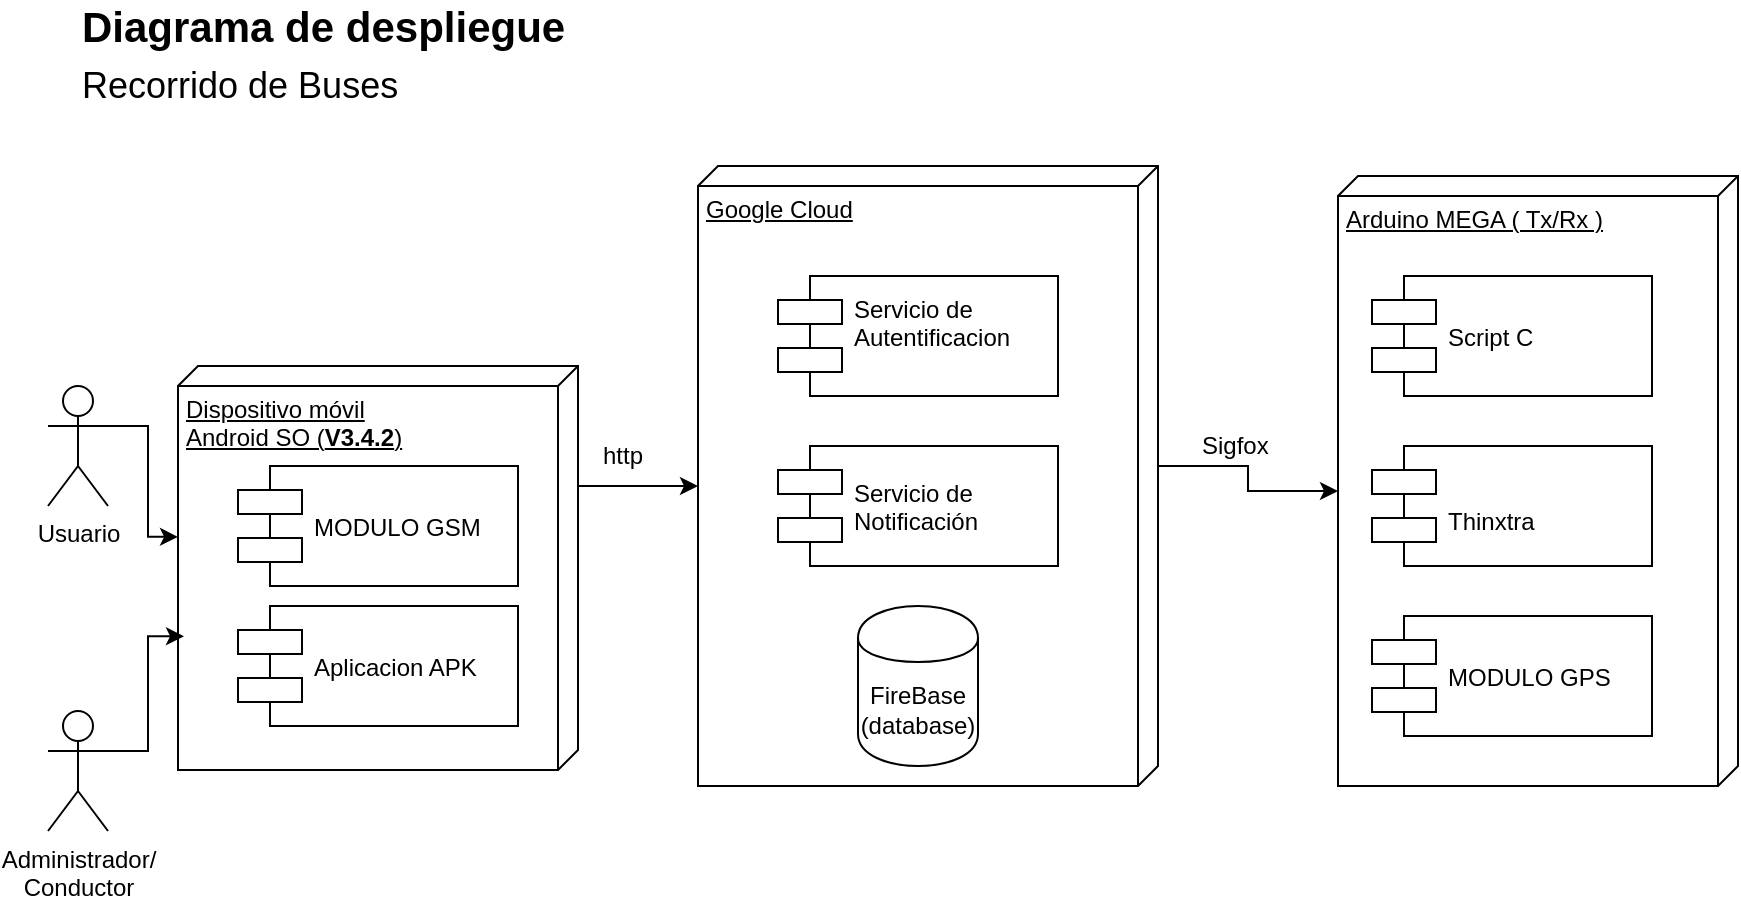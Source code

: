 <mxfile version="12.5.6" type="device"><diagram id="F3sC3-DuQwY6wJGOkU5A" name="Page-1"><mxGraphModel dx="1112" dy="530" grid="1" gridSize="10" guides="1" tooltips="1" connect="1" arrows="1" fold="1" page="1" pageScale="1" pageWidth="827" pageHeight="1169" math="0" shadow="0"><root><mxCell id="0"/><mxCell id="1" parent="0"/><mxCell id="5EpcLd_RDZAj9Y19SkAj-1" value="Diagrama de despliegue" style="text;html=1;strokeColor=none;fillColor=none;align=left;verticalAlign=middle;whiteSpace=wrap;rounded=0;fontSize=21;fontStyle=1" parent="1" vertex="1"><mxGeometry x="40" y="40" width="320" height="20" as="geometry"/></mxCell><mxCell id="5EpcLd_RDZAj9Y19SkAj-2" value="Recorrido de Buses" style="text;html=1;strokeColor=none;fillColor=none;align=left;verticalAlign=middle;whiteSpace=wrap;rounded=0;fontSize=18;fontStyle=0" parent="1" vertex="1"><mxGeometry x="40" y="70" width="220" height="20" as="geometry"/></mxCell><mxCell id="5EpcLd_RDZAj9Y19SkAj-78" style="edgeStyle=orthogonalEdgeStyle;rounded=0;orthogonalLoop=1;jettySize=auto;html=1;exitX=0;exitY=0;exitDx=60;exitDy=0;exitPerimeter=0;entryX=0;entryY=0;entryDx=160;entryDy=230;entryPerimeter=0;" parent="1" source="5EpcLd_RDZAj9Y19SkAj-54" target="5EpcLd_RDZAj9Y19SkAj-68" edge="1"><mxGeometry relative="1" as="geometry"/></mxCell><mxCell id="5EpcLd_RDZAj9Y19SkAj-79" value="http" style="text;html=1;resizable=0;points=[];align=center;verticalAlign=middle;labelBackgroundColor=#ffffff;" parent="5EpcLd_RDZAj9Y19SkAj-78" vertex="1" connectable="0"><mxGeometry x="-0.422" y="-2" relative="1" as="geometry"><mxPoint x="4" y="-17" as="offset"/></mxGeometry></mxCell><mxCell id="5EpcLd_RDZAj9Y19SkAj-54" value="Dispositivo móvil&lt;br&gt;Android SO (&lt;b&gt;V3.4.2&lt;/b&gt;)" style="verticalAlign=top;align=left;spacingTop=8;spacingLeft=2;spacingRight=12;shape=cube;size=10;direction=south;fontStyle=4;html=1;" parent="1" vertex="1"><mxGeometry x="90" y="220" width="200" height="202" as="geometry"/></mxCell><mxCell id="5EpcLd_RDZAj9Y19SkAj-55" value="Aplicacion APK" style="shape=component;align=left;spacingLeft=36;" parent="1" vertex="1"><mxGeometry x="120" y="340" width="140" height="60" as="geometry"/></mxCell><mxCell id="5EpcLd_RDZAj9Y19SkAj-56" value="&lt;div&gt;Arduino MEGA ( Tx/Rx )&lt;/div&gt;" style="verticalAlign=top;align=left;spacingTop=8;spacingLeft=2;spacingRight=12;shape=cube;size=10;direction=south;fontStyle=4;html=1;" parent="1" vertex="1"><mxGeometry x="670" y="125" width="200" height="305" as="geometry"/></mxCell><mxCell id="5EpcLd_RDZAj9Y19SkAj-57" value="Script C" style="shape=component;align=left;spacingLeft=36;" parent="1" vertex="1"><mxGeometry x="687" y="175" width="140" height="60" as="geometry"/></mxCell><mxCell id="5EpcLd_RDZAj9Y19SkAj-67" style="edgeStyle=orthogonalEdgeStyle;rounded=0;orthogonalLoop=1;jettySize=auto;html=1;exitX=1;exitY=0.333;exitDx=0;exitDy=0;exitPerimeter=0;entryX=0.423;entryY=1;entryDx=0;entryDy=0;entryPerimeter=0;" parent="1" source="5EpcLd_RDZAj9Y19SkAj-58" target="5EpcLd_RDZAj9Y19SkAj-54" edge="1"><mxGeometry relative="1" as="geometry"/></mxCell><mxCell id="5EpcLd_RDZAj9Y19SkAj-58" value="Usuario" style="shape=umlActor;verticalLabelPosition=bottom;labelBackgroundColor=#ffffff;verticalAlign=top;html=1;" parent="1" vertex="1"><mxGeometry x="25" y="230" width="30" height="60" as="geometry"/></mxCell><mxCell id="5EpcLd_RDZAj9Y19SkAj-66" style="edgeStyle=orthogonalEdgeStyle;rounded=0;orthogonalLoop=1;jettySize=auto;html=1;exitX=1;exitY=0.333;exitDx=0;exitDy=0;exitPerimeter=0;entryX=0.669;entryY=0.985;entryDx=0;entryDy=0;entryPerimeter=0;" parent="1" source="5EpcLd_RDZAj9Y19SkAj-59" target="5EpcLd_RDZAj9Y19SkAj-54" edge="1"><mxGeometry relative="1" as="geometry"><Array as="points"><mxPoint x="75" y="413"/><mxPoint x="75" y="355"/></Array></mxGeometry></mxCell><mxCell id="5EpcLd_RDZAj9Y19SkAj-59" value="&lt;div&gt;Administrador/&lt;/div&gt;&lt;div&gt;Conductor&lt;/div&gt;" style="shape=umlActor;verticalLabelPosition=bottom;labelBackgroundColor=#ffffff;verticalAlign=top;html=1;" parent="1" vertex="1"><mxGeometry x="25" y="392.5" width="30" height="60" as="geometry"/></mxCell><mxCell id="G1LQVIwgog-CzDpKyQEr-3" style="edgeStyle=orthogonalEdgeStyle;rounded=0;orthogonalLoop=1;jettySize=auto;html=1;exitX=0;exitY=0;exitDx=150;exitDy=0;exitPerimeter=0;entryX=0;entryY=0;entryDx=157.5;entryDy=200;entryPerimeter=0;" parent="1" source="5EpcLd_RDZAj9Y19SkAj-68" target="5EpcLd_RDZAj9Y19SkAj-56" edge="1"><mxGeometry relative="1" as="geometry"/></mxCell><mxCell id="5EpcLd_RDZAj9Y19SkAj-68" value="Google Cloud" style="verticalAlign=top;align=left;spacingTop=8;spacingLeft=2;spacingRight=12;shape=cube;size=10;direction=south;fontStyle=4;html=1;" parent="1" vertex="1"><mxGeometry x="350" y="120" width="230" height="310" as="geometry"/></mxCell><mxCell id="5EpcLd_RDZAj9Y19SkAj-71" value="Servicio de &#xa;Autentificacion &#xa;" style="shape=component;align=left;spacingLeft=36;" parent="1" vertex="1"><mxGeometry x="390" y="175" width="140" height="60" as="geometry"/></mxCell><mxCell id="5EpcLd_RDZAj9Y19SkAj-72" value="Servicio de &#xa;Notificación" style="shape=component;align=left;spacingLeft=36;" parent="1" vertex="1"><mxGeometry x="390" y="260" width="140" height="60" as="geometry"/></mxCell><mxCell id="5EpcLd_RDZAj9Y19SkAj-73" value="FireBase (database)" style="shape=cylinder;whiteSpace=wrap;html=1;boundedLbl=1;backgroundOutline=1;" parent="1" vertex="1"><mxGeometry x="430" y="340" width="60" height="80" as="geometry"/></mxCell><mxCell id="Bhzni5X2IoZTtDmrmTKt-15" value="MODULO GSM" style="shape=component;align=left;spacingLeft=36;" parent="1" vertex="1"><mxGeometry x="120" y="270" width="140" height="60" as="geometry"/></mxCell><mxCell id="Bhzni5X2IoZTtDmrmTKt-19" value="MODULO GPS" style="shape=component;align=left;spacingLeft=36;" parent="1" vertex="1"><mxGeometry x="687" y="345" width="140" height="60" as="geometry"/></mxCell><mxCell id="G1LQVIwgog-CzDpKyQEr-1" value="&#xa;Thinxtra" style="shape=component;align=left;spacingLeft=36;" parent="1" vertex="1"><mxGeometry x="687" y="260" width="140" height="60" as="geometry"/></mxCell><mxCell id="Bhzni5X2IoZTtDmrmTKt-11" value="Sigfox" style="text;html=1;resizable=0;points=[];autosize=1;align=left;verticalAlign=top;spacingTop=-4;" parent="1" vertex="1"><mxGeometry x="600" y="250" width="50" height="20" as="geometry"/></mxCell></root></mxGraphModel></diagram></mxfile>